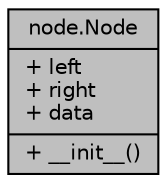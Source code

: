 digraph "node.Node"
{
 // LATEX_PDF_SIZE
  edge [fontname="Helvetica",fontsize="10",labelfontname="Helvetica",labelfontsize="10"];
  node [fontname="Helvetica",fontsize="10",shape=record];
  Node1 [label="{node.Node\n|+ left\l+ right\l+ data\l|+ __init__()\l}",height=0.2,width=0.4,color="black", fillcolor="grey75", style="filled", fontcolor="black",tooltip=" "];
}
